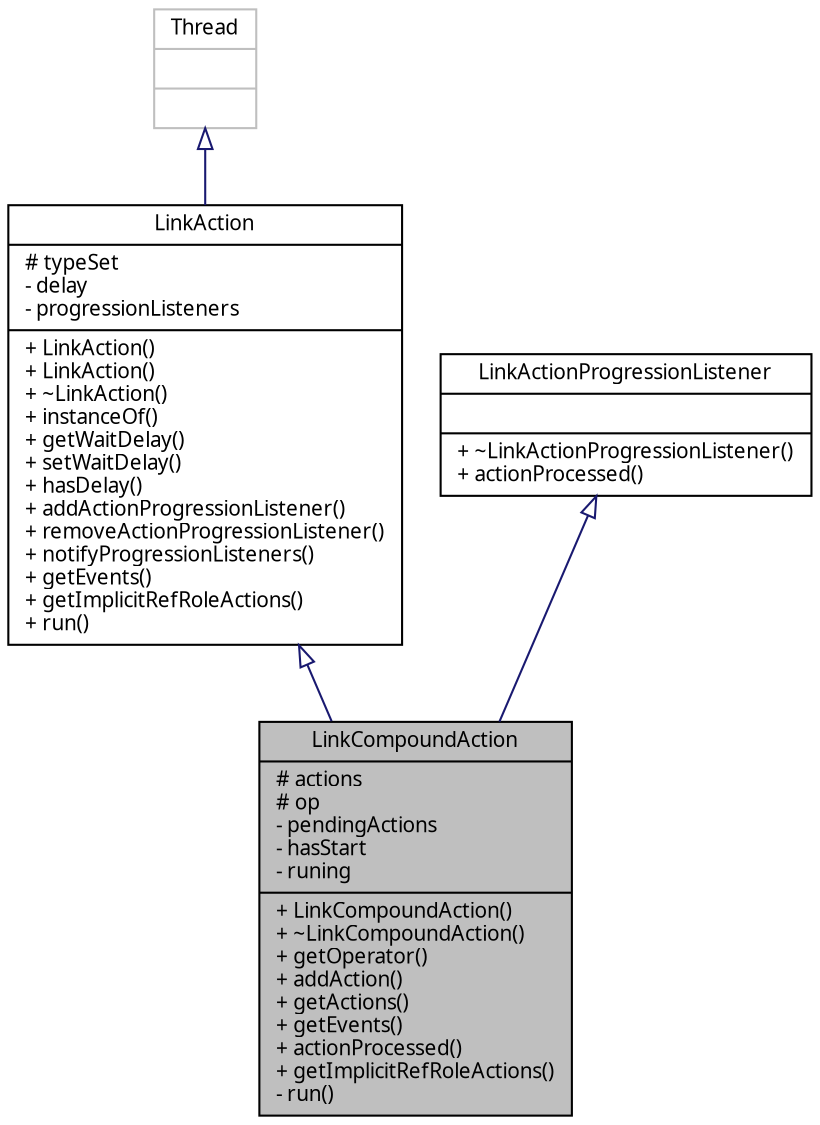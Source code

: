 digraph G
{
  edge [fontname="FreeSans.ttf",fontsize=10,labelfontname="FreeSans.ttf",labelfontsize=10];
  node [fontname="FreeSans.ttf",fontsize=10,shape=record];
  Node1 [label="{LinkCompoundAction\n|# actions\l# op\l- pendingActions\l- hasStart\l- runing\l|+ LinkCompoundAction()\l+ ~LinkCompoundAction()\l+ getOperator()\l+ addAction()\l+ getActions()\l+ getEvents()\l+ actionProcessed()\l+ getImplicitRefRoleActions()\l- run()\l}",height=0.2,width=0.4,color="black", fillcolor="grey75", style="filled" fontcolor="black"];
  Node2 -> Node1 [dir=back,color="midnightblue",fontsize=10,style="solid",arrowtail="empty"];
  Node2 [label="{LinkAction\n|# typeSet\l- delay\l- progressionListeners\l|+ LinkAction()\l+ LinkAction()\l+ ~LinkAction()\l+ instanceOf()\l+ getWaitDelay()\l+ setWaitDelay()\l+ hasDelay()\l+ addActionProgressionListener()\l+ removeActionProgressionListener()\l+ notifyProgressionListeners()\l+ getEvents()\l+ getImplicitRefRoleActions()\l+ run()\l}",height=0.2,width=0.4,color="black", fillcolor="white", style="filled",URL="$classbr_1_1pucrio_1_1telemidia_1_1ginga_1_1ncl_1_1model_1_1link_1_1LinkAction.html"];
  Node3 -> Node2 [dir=back,color="midnightblue",fontsize=10,style="solid",arrowtail="empty"];
  Node3 [label="{Thread\n||}",height=0.2,width=0.4,color="grey75", fillcolor="white", style="filled"];
  Node4 -> Node1 [dir=back,color="midnightblue",fontsize=10,style="solid",arrowtail="empty"];
  Node4 [label="{LinkActionProgressionListener\n||+ ~LinkActionProgressionListener()\l+ actionProcessed()\l}",height=0.2,width=0.4,color="black", fillcolor="white", style="filled",URL="$classbr_1_1pucrio_1_1telemidia_1_1ginga_1_1ncl_1_1model_1_1link_1_1LinkActionProgressionListener.html"];
}
